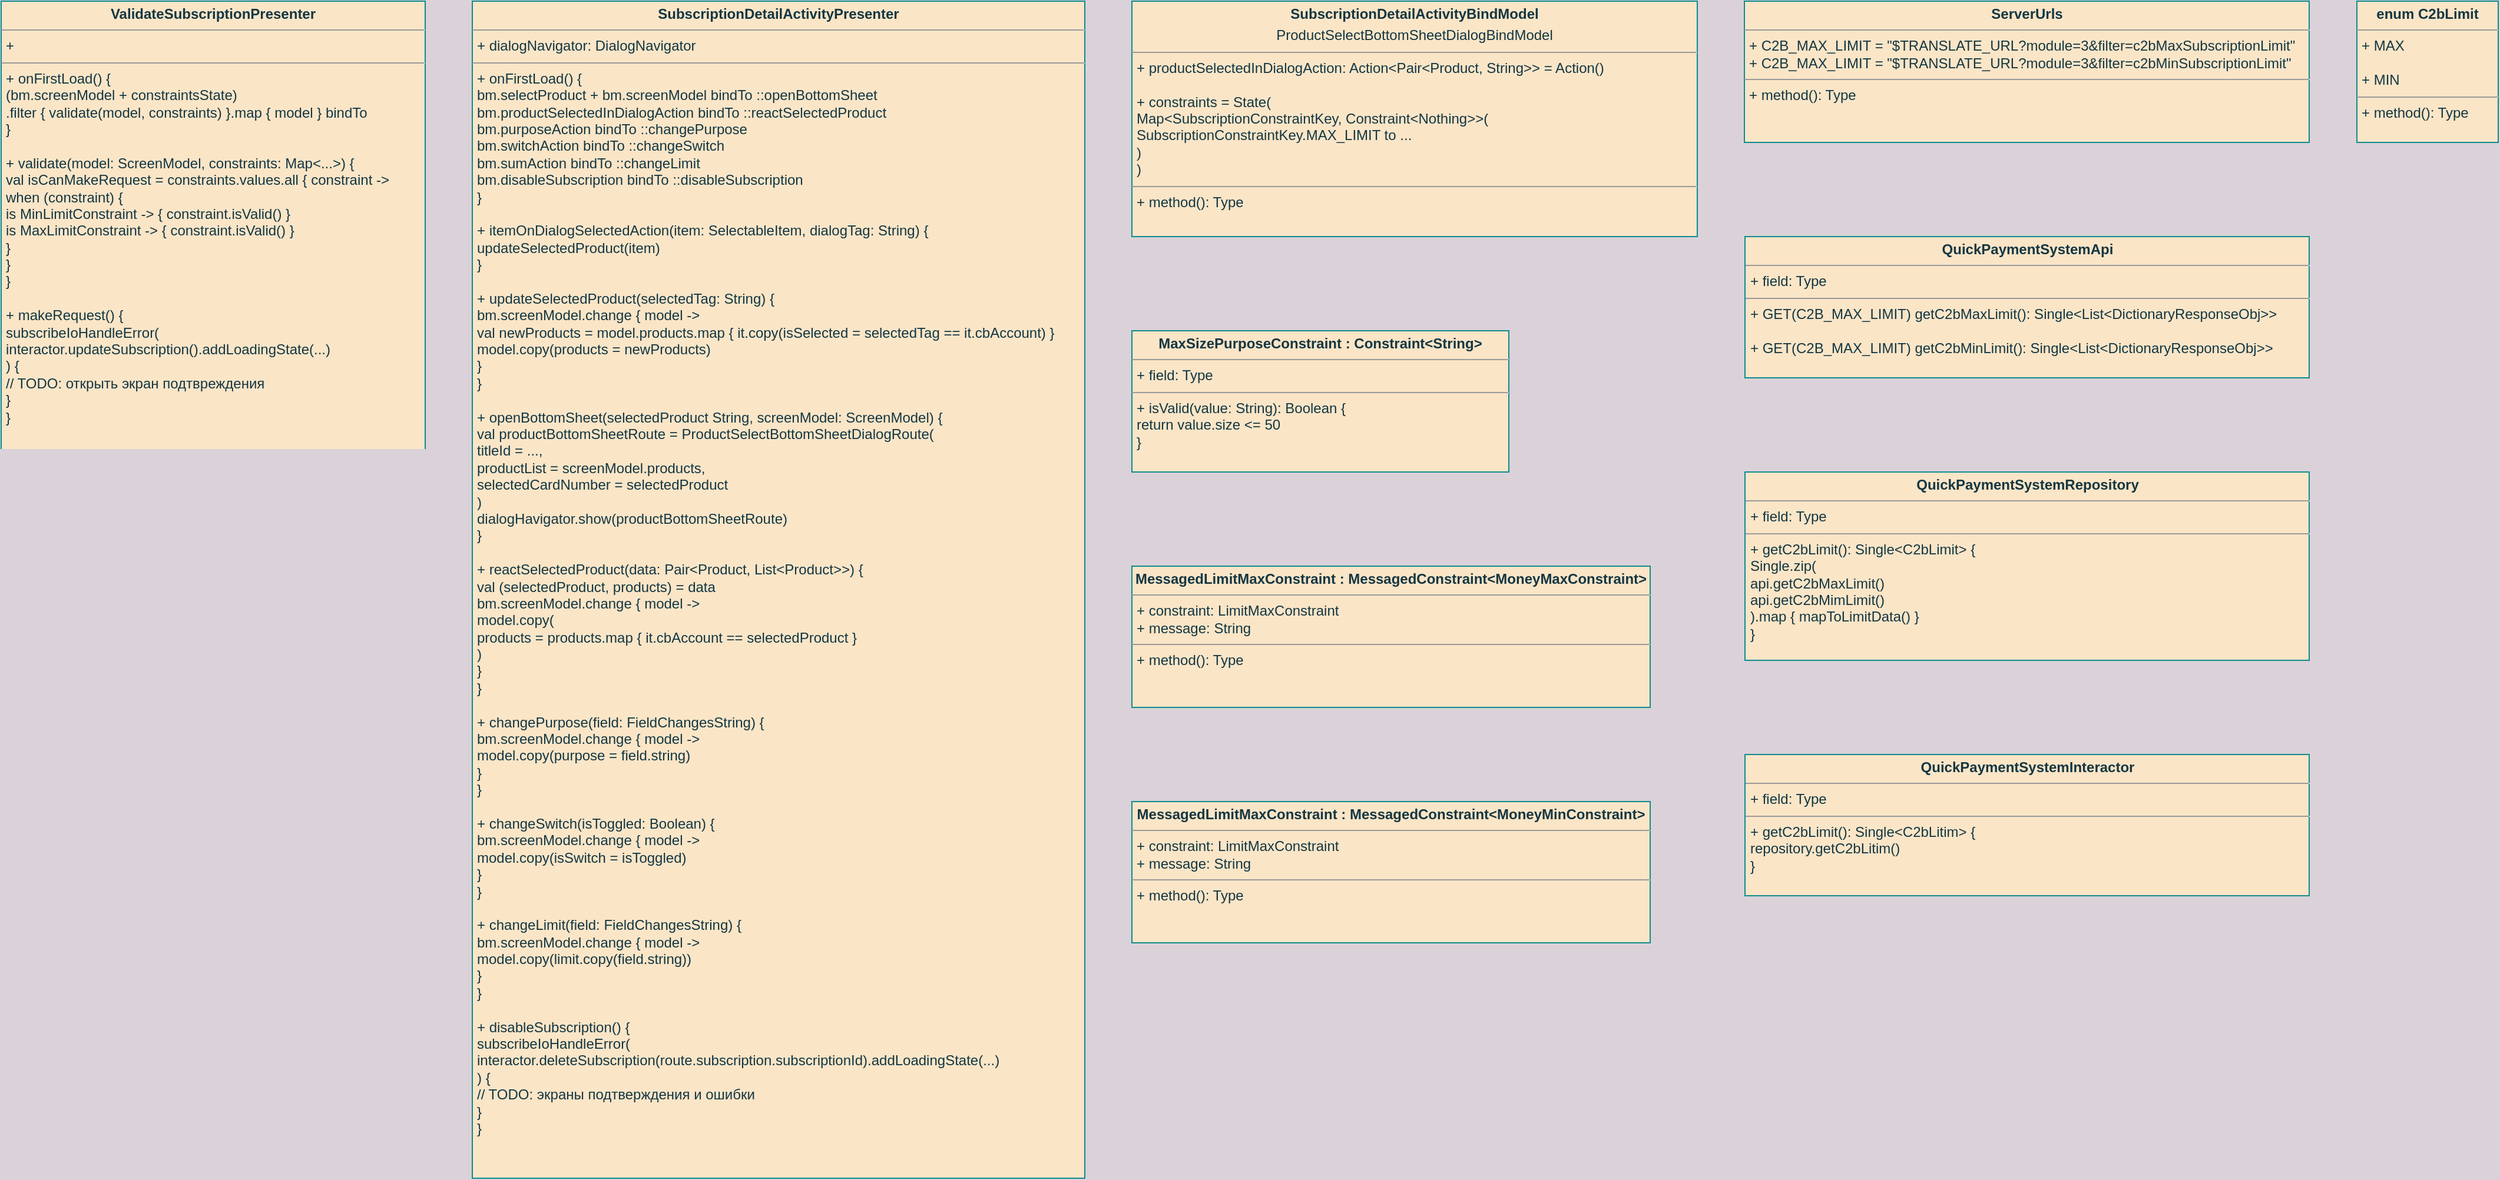 <mxfile version="20.0.4" type="github">
  <diagram id="dgySgIXKoiI1m48yWmHK" name="Page-1">
    <mxGraphModel dx="2010" dy="800" grid="1" gridSize="10" guides="1" tooltips="1" connect="1" arrows="1" fold="1" page="1" pageScale="1" pageWidth="827" pageHeight="1169" background="#DAD2D8" math="0" shadow="0">
      <root>
        <mxCell id="0" />
        <mxCell id="1" parent="0" />
        <mxCell id="nkkHQVLCM54U9WsjHT4e-6" value="&lt;p style=&quot;margin:0px;margin-top:4px;text-align:center;&quot;&gt;&lt;b&gt;MessagedLimitMaxConstraint : MessagedConstraint&amp;lt;MoneyMaxConstraint&amp;gt;&lt;br&gt;&lt;/b&gt;&lt;/p&gt;&lt;hr size=&quot;1&quot;&gt;&lt;p style=&quot;margin:0px;margin-left:4px;&quot;&gt;+ constraint: LimitMaxConstraint&lt;/p&gt;&lt;p style=&quot;margin:0px;margin-left:4px;&quot;&gt;+ message: String&lt;br&gt;&lt;/p&gt;&lt;hr size=&quot;1&quot;&gt;&lt;p style=&quot;margin:0px;margin-left:4px;&quot;&gt;+ method(): Type&lt;/p&gt;" style="verticalAlign=top;align=left;overflow=fill;fontSize=12;fontFamily=Helvetica;html=1;rounded=0;sketch=0;fontColor=#143642;strokeColor=#0F8B8D;fillColor=#FAE5C7;" vertex="1" parent="1">
          <mxGeometry x="680" y="600" width="440" height="120" as="geometry" />
        </mxCell>
        <mxCell id="GnEPdB5FuV8N0eEhSFUD-5" value="&lt;p style=&quot;margin:0px;margin-top:4px;text-align:center;&quot;&gt;&lt;b&gt;SubscriptionDetailActivityPresenter&lt;/b&gt;&lt;br&gt;&lt;/p&gt;&lt;hr size=&quot;1&quot;&gt;&lt;p style=&quot;margin:0px;margin-left:4px;&quot;&gt;+ dialogNavigator: DialogNavigator&lt;br&gt;&lt;/p&gt;&lt;hr size=&quot;1&quot;&gt;&lt;p style=&quot;margin:0px;margin-left:4px;&quot;&gt;+ onFirstLoad() {&lt;/p&gt;&lt;p style=&quot;margin:0px;margin-left:4px;&quot;&gt;bm.selectProduct + bm.screenModel bindTo ::openBottomSheet&lt;/p&gt;&lt;p style=&quot;margin:0px;margin-left:4px;&quot;&gt;bm.productSelectedInDialogAction bindTo ::reactSelectedProduct&lt;/p&gt;&lt;p style=&quot;margin:0px;margin-left:4px;&quot;&gt;bm.purposeAction bindTo ::changePurpose&lt;/p&gt;&lt;p style=&quot;margin:0px;margin-left:4px;&quot;&gt;bm.switchAction bindTo ::changeSwitch&lt;/p&gt;&lt;p style=&quot;margin:0px;margin-left:4px;&quot;&gt;bm.sumAction bindTo ::changeLimit&lt;br&gt;&lt;/p&gt;&lt;p style=&quot;margin:0px;margin-left:4px;&quot;&gt;bm.disableSubscription bindTo ::disableSubscription&lt;br&gt;&lt;/p&gt;&lt;p style=&quot;margin:0px;margin-left:4px;&quot;&gt;}&lt;br&gt;&lt;/p&gt;&lt;p style=&quot;margin:0px;margin-left:4px;&quot;&gt;&lt;br&gt;&lt;/p&gt;&lt;p style=&quot;margin:0px;margin-left:4px;&quot;&gt;+ itemOnDialogSelectedAction(item: SelectableItem, dialogTag: String) {&lt;/p&gt;&lt;p style=&quot;margin:0px;margin-left:4px;&quot;&gt;updateSelectedProduct(item)&lt;br&gt;&lt;/p&gt;&lt;p style=&quot;margin:0px;margin-left:4px;&quot;&gt;}&lt;/p&gt;&lt;p style=&quot;margin:0px;margin-left:4px;&quot;&gt;&lt;br&gt;&lt;/p&gt;&lt;p style=&quot;margin:0px;margin-left:4px;&quot;&gt;+ updateSelectedProduct(selectedTag: String) {&lt;/p&gt;&lt;p style=&quot;margin:0px;margin-left:4px;&quot;&gt;bm.screenModel.change { model -&amp;gt;&lt;/p&gt;&lt;p style=&quot;margin:0px;margin-left:4px;&quot;&gt;val newProducts = model.products.map { it.copy(isSelected = selectedTag == it.cbAccount) }&lt;br&gt;&lt;/p&gt;&lt;p style=&quot;margin:0px;margin-left:4px;&quot;&gt;model.copy(products = newProducts)&lt;br&gt;&lt;/p&gt;&lt;p style=&quot;margin:0px;margin-left:4px;&quot;&gt;}&lt;br&gt;&lt;/p&gt;&lt;p style=&quot;margin:0px;margin-left:4px;&quot;&gt;}&lt;br&gt;&lt;/p&gt;&lt;p style=&quot;margin:0px;margin-left:4px;&quot;&gt;&lt;br&gt;&lt;/p&gt;&lt;p style=&quot;margin:0px;margin-left:4px;&quot;&gt;+ openBottomSheet(selectedProduct String, screenModel: ScreenModel) {&lt;/p&gt;&lt;p style=&quot;margin:0px;margin-left:4px;&quot;&gt;val productBottomSheetRoute = ProductSelectBottomSheetDialogRoute(&lt;/p&gt;&lt;p style=&quot;margin:0px;margin-left:4px;&quot;&gt;titleId = ...,&lt;/p&gt;&lt;p style=&quot;margin:0px;margin-left:4px;&quot;&gt;productList = screenModel.products,&lt;/p&gt;&lt;p style=&quot;margin:0px;margin-left:4px;&quot;&gt;selectedCardNumber = selectedProduct&lt;br&gt;&lt;/p&gt;&lt;p style=&quot;margin:0px;margin-left:4px;&quot;&gt;)&lt;br&gt;&lt;/p&gt;&lt;p style=&quot;margin:0px;margin-left:4px;&quot;&gt;dialogHavigator.show(productBottomSheetRoute)&lt;br&gt;&lt;/p&gt;&lt;p style=&quot;margin:0px;margin-left:4px;&quot;&gt;}&lt;/p&gt;&lt;p style=&quot;margin:0px;margin-left:4px;&quot;&gt;&lt;br&gt;&lt;/p&gt;&lt;p style=&quot;margin:0px;margin-left:4px;&quot;&gt;+ reactSelectedProduct(data: Pair&amp;lt;Product, List&amp;lt;Product&amp;gt;&amp;gt;) {&lt;/p&gt;&lt;p style=&quot;margin:0px;margin-left:4px;&quot;&gt;val (selectedProduct, products) = data&lt;br&gt;&lt;/p&gt;&lt;p style=&quot;margin:0px;margin-left:4px;&quot;&gt;bm.screenModel.change { model -&amp;gt;&lt;br&gt;&lt;/p&gt;&lt;p style=&quot;margin:0px;margin-left:4px;&quot;&gt;model.copy(&lt;/p&gt;&lt;p style=&quot;margin:0px;margin-left:4px;&quot;&gt;products = products.map { it.cbAccount == selectedProduct }&lt;br&gt;&lt;/p&gt;&lt;p style=&quot;margin:0px;margin-left:4px;&quot;&gt;)&lt;br&gt;&lt;/p&gt;&lt;p style=&quot;margin:0px;margin-left:4px;&quot;&gt;}&lt;br&gt;&lt;/p&gt;&lt;p style=&quot;margin:0px;margin-left:4px;&quot;&gt;}&lt;/p&gt;&lt;p style=&quot;margin:0px;margin-left:4px;&quot;&gt;&lt;br&gt;&lt;/p&gt;&lt;p style=&quot;margin:0px;margin-left:4px;&quot;&gt;+ changePurpose(field: FieldChangesString) {&lt;/p&gt;&lt;p style=&quot;margin:0px;margin-left:4px;&quot;&gt;bm.screenModel.change { model -&amp;gt;&lt;br&gt;&lt;/p&gt;&lt;p style=&quot;margin:0px;margin-left:4px;&quot;&gt;model.copy(purpose = field.string)&lt;br&gt;&lt;/p&gt;&lt;p style=&quot;margin:0px;margin-left:4px;&quot;&gt;}&lt;br&gt;&lt;/p&gt;&lt;p style=&quot;margin:0px;margin-left:4px;&quot;&gt;}&lt;/p&gt;&lt;p style=&quot;margin:0px;margin-left:4px;&quot;&gt;&lt;br&gt;&lt;/p&gt;&lt;p style=&quot;margin:0px;margin-left:4px;&quot;&gt;+ changeSwitch(isToggled: Boolean) {&lt;/p&gt;&lt;p style=&quot;margin:0px;margin-left:4px;&quot;&gt;bm.screenModel.change { model -&amp;gt;&lt;br&gt;&lt;/p&gt;&lt;p style=&quot;margin:0px;margin-left:4px;&quot;&gt;model.copy(isSwitch = isToggled)&lt;br&gt;&lt;/p&gt;&lt;p style=&quot;margin:0px;margin-left:4px;&quot;&gt;}&lt;br&gt;&lt;/p&gt;&lt;p style=&quot;margin:0px;margin-left:4px;&quot;&gt;}&lt;/p&gt;&lt;p style=&quot;margin:0px;margin-left:4px;&quot;&gt;&lt;br&gt;&lt;/p&gt;&lt;p style=&quot;margin:0px;margin-left:4px;&quot;&gt;+ changeLimit(field: FieldChangesString) {&lt;/p&gt;&lt;p style=&quot;margin:0px;margin-left:4px;&quot;&gt;bm.screenModel.change { model -&amp;gt;&lt;br&gt;&lt;/p&gt;&lt;p style=&quot;margin:0px;margin-left:4px;&quot;&gt;model.copy(limit.copy(field.string))&lt;br&gt;&lt;/p&gt;&lt;p style=&quot;margin:0px;margin-left:4px;&quot;&gt;}&lt;br&gt;&lt;/p&gt;&lt;p style=&quot;margin:0px;margin-left:4px;&quot;&gt;}&lt;br&gt;&lt;/p&gt;&lt;p style=&quot;margin:0px;margin-left:4px;&quot;&gt;&lt;br&gt;&lt;/p&gt;&lt;p style=&quot;margin:0px;margin-left:4px;&quot;&gt;+ disableSubscription() {&lt;/p&gt;&lt;p style=&quot;margin:0px;margin-left:4px;&quot;&gt;subscribeIoHandleError(&lt;/p&gt;&lt;p style=&quot;margin:0px;margin-left:4px;&quot;&gt;interactor.deleteSubscription(route.subscription.subscriptionId).addLoadingState(...)&lt;br&gt;&lt;/p&gt;&lt;p style=&quot;margin:0px;margin-left:4px;&quot;&gt;) {&lt;/p&gt;&lt;p style=&quot;margin:0px;margin-left:4px;&quot;&gt;// TODO: экраны подтверждения и ошибки&lt;br&gt;&lt;/p&gt;&lt;p style=&quot;margin:0px;margin-left:4px;&quot;&gt;}&lt;br&gt;&lt;/p&gt;&lt;p style=&quot;margin:0px;margin-left:4px;&quot;&gt;}&lt;br&gt;&lt;/p&gt;" style="verticalAlign=top;align=left;overflow=fill;fontSize=12;fontFamily=Helvetica;html=1;rounded=0;sketch=0;fontColor=#143642;strokeColor=#0F8B8D;fillColor=#FAE5C7;" parent="1" vertex="1">
          <mxGeometry x="120" y="120" width="520" height="1000" as="geometry" />
        </mxCell>
        <mxCell id="GnEPdB5FuV8N0eEhSFUD-6" value="&lt;p style=&quot;margin:0px;margin-top:4px;text-align:center;&quot;&gt;&lt;b&gt;SubscriptionDetailActivityBindModel&lt;/b&gt;&lt;/p&gt;&lt;p style=&quot;margin:0px;margin-top:4px;text-align:center;&quot;&gt;ProductSelectBottomSheetDialogBindModel&lt;b&gt;&lt;br&gt;&lt;/b&gt;&lt;/p&gt;&lt;hr size=&quot;1&quot;&gt;&lt;p style=&quot;margin:0px;margin-left:4px;&quot;&gt;+ productSelectedInDialogAction: Action&amp;lt;Pair&amp;lt;Product, String&amp;gt;&amp;gt; = Action()&lt;/p&gt;&lt;p style=&quot;margin:0px;margin-left:4px;&quot;&gt;&lt;br&gt;&lt;/p&gt;&lt;p style=&quot;margin:0px;margin-left:4px;&quot;&gt;+ constraints = State(&lt;/p&gt;&lt;p style=&quot;margin:0px;margin-left:4px;&quot;&gt;Map&amp;lt;SubscriptionConstraintKey, Constraint&amp;lt;Nothing&amp;gt;&amp;gt;(&lt;/p&gt;&lt;p style=&quot;margin:0px;margin-left:4px;&quot;&gt;SubscriptionConstraintKey.MAX_LIMIT to ...&lt;br&gt;&lt;/p&gt;&lt;p style=&quot;margin:0px;margin-left:4px;&quot;&gt;)&lt;br&gt;&lt;/p&gt;&lt;p style=&quot;margin:0px;margin-left:4px;&quot;&gt;)&lt;br&gt;&lt;/p&gt;&lt;hr size=&quot;1&quot;&gt;&lt;p style=&quot;margin:0px;margin-left:4px;&quot;&gt;+ method(): Type&lt;/p&gt;" style="verticalAlign=top;align=left;overflow=fill;fontSize=12;fontFamily=Helvetica;html=1;rounded=0;sketch=0;fontColor=#143642;strokeColor=#0F8B8D;fillColor=#FAE5C7;" parent="1" vertex="1">
          <mxGeometry x="680" y="120" width="480" height="200" as="geometry" />
        </mxCell>
        <mxCell id="GnEPdB5FuV8N0eEhSFUD-7" value="&lt;p style=&quot;margin:0px;margin-top:4px;text-align:center;&quot;&gt;&lt;b&gt;MaxSizePurposeConstraint : Constraint&amp;lt;String&amp;gt;&lt;br&gt;&lt;/b&gt;&lt;/p&gt;&lt;hr size=&quot;1&quot;&gt;&lt;p style=&quot;margin:0px;margin-left:4px;&quot;&gt;+ field: Type&lt;/p&gt;&lt;hr size=&quot;1&quot;&gt;&lt;p style=&quot;margin:0px;margin-left:4px;&quot;&gt;+ isValid(value: String): Boolean {&lt;/p&gt;&lt;p style=&quot;margin:0px;margin-left:4px;&quot;&gt;return value.size &amp;lt;= 50&lt;br&gt;&lt;/p&gt;&lt;p style=&quot;margin:0px;margin-left:4px;&quot;&gt;}&lt;br&gt;&lt;/p&gt;" style="verticalAlign=top;align=left;overflow=fill;fontSize=12;fontFamily=Helvetica;html=1;rounded=0;sketch=0;fontColor=#143642;strokeColor=#0F8B8D;fillColor=#FAE5C7;" parent="1" vertex="1">
          <mxGeometry x="680" y="400" width="320" height="120" as="geometry" />
        </mxCell>
        <mxCell id="GnEPdB5FuV8N0eEhSFUD-8" value="&lt;p style=&quot;margin:0px;margin-top:4px;text-align:center;&quot;&gt;&lt;b&gt;ServerUrls&lt;/b&gt;&lt;/p&gt;&lt;hr size=&quot;1&quot;&gt;&lt;p style=&quot;margin:0px;margin-left:4px;&quot;&gt;+ C2B_MAX_LIMIT = &quot;$TRANSLATE_URL?module=3&amp;amp;filter=c2bMaxSubscriptionLimit&quot;&lt;/p&gt;&lt;p style=&quot;margin:0px;margin-left:4px;&quot;&gt;+ C2B_MAX_LIMIT = &quot;$TRANSLATE_URL?module=3&amp;amp;filter=c2bMinSubscriptionLimit&quot;&lt;br&gt;&lt;/p&gt;&lt;hr size=&quot;1&quot;&gt;&lt;p style=&quot;margin:0px;margin-left:4px;&quot;&gt;+ method(): Type&lt;/p&gt;" style="verticalAlign=top;align=left;overflow=fill;fontSize=12;fontFamily=Helvetica;html=1;rounded=0;sketch=0;fontColor=#143642;strokeColor=#0F8B8D;fillColor=#FAE5C7;" parent="1" vertex="1">
          <mxGeometry x="1200" y="120" width="479.5" height="120" as="geometry" />
        </mxCell>
        <mxCell id="nkkHQVLCM54U9WsjHT4e-2" value="&lt;p style=&quot;margin:0px;margin-top:4px;text-align:center;&quot;&gt;&lt;b&gt;QuickPaymentSystemApi&lt;/b&gt;&lt;/p&gt;&lt;hr size=&quot;1&quot;&gt;&lt;p style=&quot;margin:0px;margin-left:4px;&quot;&gt;+ field: Type&lt;/p&gt;&lt;hr size=&quot;1&quot;&gt;&lt;p style=&quot;margin:0px;margin-left:4px;&quot;&gt;+ GET(C2B_MAX_LIMIT) getC2bMaxLimit(): Single&amp;lt;List&amp;lt;DictionaryResponseObj&amp;gt;&amp;gt;&lt;/p&gt;&lt;p style=&quot;margin:0px;margin-left:4px;&quot;&gt;&lt;br&gt;&lt;/p&gt;&lt;p style=&quot;margin:0px;margin-left:4px;&quot;&gt;+ GET(C2B_MAX_LIMIT) getC2bMinLimit(): Single&amp;lt;List&amp;lt;DictionaryResponseObj&amp;gt;&amp;gt;&lt;br&gt;&lt;/p&gt;" style="verticalAlign=top;align=left;overflow=fill;fontSize=12;fontFamily=Helvetica;html=1;rounded=0;sketch=0;fontColor=#143642;strokeColor=#0F8B8D;fillColor=#FAE5C7;" vertex="1" parent="1">
          <mxGeometry x="1200.5" y="320" width="479" height="120" as="geometry" />
        </mxCell>
        <mxCell id="nkkHQVLCM54U9WsjHT4e-3" value="&lt;p style=&quot;margin:0px;margin-top:4px;text-align:center;&quot;&gt;&lt;b&gt;QuickPaymentSystemRepository&lt;/b&gt;&lt;/p&gt;&lt;hr size=&quot;1&quot;&gt;&lt;p style=&quot;margin:0px;margin-left:4px;&quot;&gt;+ field: Type&lt;/p&gt;&lt;hr size=&quot;1&quot;&gt;&lt;p style=&quot;margin:0px;margin-left:4px;&quot;&gt;+ getC2bLimit(): Single&amp;lt;C2bLimit&amp;gt; {&lt;/p&gt;&lt;p style=&quot;margin:0px;margin-left:4px;&quot;&gt;Single.zip(&lt;/p&gt;&lt;p style=&quot;margin:0px;margin-left:4px;&quot;&gt;api.getC2bMaxLimit()&lt;/p&gt;&lt;p style=&quot;margin:0px;margin-left:4px;&quot;&gt;api.getC2bMimLimit()&lt;/p&gt;&lt;p style=&quot;margin:0px;margin-left:4px;&quot;&gt;).map { mapToLimitData() }&lt;br&gt;&lt;/p&gt;&lt;p style=&quot;margin:0px;margin-left:4px;&quot;&gt;}&lt;br&gt;&lt;/p&gt;" style="verticalAlign=top;align=left;overflow=fill;fontSize=12;fontFamily=Helvetica;html=1;rounded=0;sketch=0;fontColor=#143642;strokeColor=#0F8B8D;fillColor=#FAE5C7;" vertex="1" parent="1">
          <mxGeometry x="1200.5" y="520" width="479" height="160" as="geometry" />
        </mxCell>
        <mxCell id="nkkHQVLCM54U9WsjHT4e-4" value="&lt;p style=&quot;margin:0px;margin-top:4px;text-align:center;&quot;&gt;&lt;b&gt;QuickPaymentSystemInteractor&lt;/b&gt;&lt;/p&gt;&lt;hr size=&quot;1&quot;&gt;&lt;p style=&quot;margin:0px;margin-left:4px;&quot;&gt;+ field: Type&lt;/p&gt;&lt;hr size=&quot;1&quot;&gt;&lt;p style=&quot;margin:0px;margin-left:4px;&quot;&gt;+ getC2bLimit(): Single&amp;lt;C2bLitim&amp;gt; {&lt;/p&gt;&lt;p style=&quot;margin:0px;margin-left:4px;&quot;&gt;repository.getC2bLitim()&lt;br&gt;&lt;/p&gt;&lt;p style=&quot;margin:0px;margin-left:4px;&quot;&gt;}&lt;br&gt;&lt;/p&gt;" style="verticalAlign=top;align=left;overflow=fill;fontSize=12;fontFamily=Helvetica;html=1;rounded=0;sketch=0;fontColor=#143642;strokeColor=#0F8B8D;fillColor=#FAE5C7;" vertex="1" parent="1">
          <mxGeometry x="1200.5" y="760" width="479" height="120" as="geometry" />
        </mxCell>
        <mxCell id="nkkHQVLCM54U9WsjHT4e-5" value="&lt;p style=&quot;margin:0px;margin-top:4px;text-align:center;&quot;&gt;&lt;b&gt;enum C2bLimit&lt;/b&gt;&lt;/p&gt;&lt;hr size=&quot;1&quot;&gt;&lt;p style=&quot;margin:0px;margin-left:4px;&quot;&gt;+ MAX&lt;/p&gt;&lt;p style=&quot;margin:0px;margin-left:4px;&quot;&gt;&lt;br&gt;&lt;/p&gt;&lt;p style=&quot;margin:0px;margin-left:4px;&quot;&gt;+ MIN&lt;br&gt;&lt;/p&gt;&lt;hr size=&quot;1&quot;&gt;&lt;p style=&quot;margin:0px;margin-left:4px;&quot;&gt;+ method(): Type&lt;/p&gt;" style="verticalAlign=top;align=left;overflow=fill;fontSize=12;fontFamily=Helvetica;html=1;rounded=0;sketch=0;fontColor=#143642;strokeColor=#0F8B8D;fillColor=#FAE5C7;" vertex="1" parent="1">
          <mxGeometry x="1720" y="120" width="120" height="120" as="geometry" />
        </mxCell>
        <mxCell id="nkkHQVLCM54U9WsjHT4e-8" value="&lt;p style=&quot;margin:0px;margin-top:4px;text-align:center;&quot;&gt;&lt;b&gt;MessagedLimitMaxConstraint : MessagedConstraint&amp;lt;MoneyMinConstraint&amp;gt;&lt;br&gt;&lt;/b&gt;&lt;/p&gt;&lt;hr size=&quot;1&quot;&gt;&lt;p style=&quot;margin:0px;margin-left:4px;&quot;&gt;+ constraint: LimitMaxConstraint&lt;/p&gt;&lt;p style=&quot;margin:0px;margin-left:4px;&quot;&gt;+ message: String&lt;br&gt;&lt;/p&gt;&lt;hr size=&quot;1&quot;&gt;&lt;p style=&quot;margin:0px;margin-left:4px;&quot;&gt;+ method(): Type&lt;/p&gt;" style="verticalAlign=top;align=left;overflow=fill;fontSize=12;fontFamily=Helvetica;html=1;rounded=0;sketch=0;fontColor=#143642;strokeColor=#0F8B8D;fillColor=#FAE5C7;" vertex="1" parent="1">
          <mxGeometry x="680" y="800" width="440" height="120" as="geometry" />
        </mxCell>
        <mxCell id="nkkHQVLCM54U9WsjHT4e-10" value="&lt;p style=&quot;margin:0px;margin-top:4px;text-align:center;&quot;&gt;&lt;b&gt;ValidateSubscriptionPresenter&lt;/b&gt;&lt;/p&gt;&lt;hr size=&quot;1&quot;&gt;&lt;p style=&quot;margin:0px;margin-left:4px;&quot;&gt;+&lt;/p&gt;&lt;hr size=&quot;1&quot;&gt;&lt;p style=&quot;margin:0px;margin-left:4px;&quot;&gt;+ onFirstLoad() {&lt;/p&gt;&lt;p style=&quot;margin:0px;margin-left:4px;&quot;&gt;(bm.screenModel + constraintsState)&lt;/p&gt;&lt;p style=&quot;margin:0px;margin-left:4px;&quot;&gt;.filter { validate(model, constraints) }.map { model } bindTo &lt;br&gt;&lt;/p&gt;&lt;p style=&quot;margin:0px;margin-left:4px;&quot;&gt;}&lt;/p&gt;&lt;p style=&quot;margin:0px;margin-left:4px;&quot;&gt;&lt;br&gt;&lt;/p&gt;&lt;p style=&quot;margin:0px;margin-left:4px;&quot;&gt;+ validate(model: ScreenModel, constraints: Map&amp;lt;...&amp;gt;) {&lt;/p&gt;&lt;p style=&quot;margin:0px;margin-left:4px;&quot;&gt;val isCanMakeRequest = constraints.values.all { constraint -&amp;gt;&lt;br&gt;&lt;/p&gt;&lt;p style=&quot;margin:0px;margin-left:4px;&quot;&gt;when (constraint) {&lt;/p&gt;&lt;p style=&quot;margin:0px;margin-left:4px;&quot;&gt;is MinLimitConstraint -&amp;gt; { constraint.isValid() }&lt;/p&gt;&lt;p style=&quot;margin:0px;margin-left:4px;&quot;&gt;is MaxLimitConstraint -&amp;gt; { constraint.isValid() }&lt;/p&gt;&lt;p style=&quot;margin:0px;margin-left:4px;&quot;&gt;}&lt;br&gt;&lt;/p&gt;&lt;p style=&quot;margin:0px;margin-left:4px;&quot;&gt;}&lt;br&gt;&lt;/p&gt;&lt;p style=&quot;margin:0px;margin-left:4px;&quot;&gt;}&lt;/p&gt;&lt;p style=&quot;margin:0px;margin-left:4px;&quot;&gt;&lt;br&gt;&lt;/p&gt;&lt;p style=&quot;margin:0px;margin-left:4px;&quot;&gt;+ makeRequest() {&lt;/p&gt;&lt;p style=&quot;margin:0px;margin-left:4px;&quot;&gt;subscribeIoHandleError(&lt;/p&gt;&lt;p style=&quot;margin:0px;margin-left:4px;&quot;&gt;interactor.updateSubscription().addLoadingState(...)&lt;br&gt;&lt;/p&gt;&lt;p style=&quot;margin:0px;margin-left:4px;&quot;&gt;) {&lt;/p&gt;&lt;p style=&quot;margin:0px;margin-left:4px;&quot;&gt;// TODO: открыть экран подтвреждения&lt;br&gt;&lt;/p&gt;&lt;p style=&quot;margin:0px;margin-left:4px;&quot;&gt;}&lt;br&gt;&lt;/p&gt;&lt;p style=&quot;margin:0px;margin-left:4px;&quot;&gt;}&lt;br&gt;&lt;/p&gt;" style="verticalAlign=top;align=left;overflow=fill;fontSize=12;fontFamily=Helvetica;html=1;rounded=0;sketch=0;fontColor=#143642;strokeColor=#0F8B8D;fillColor=#FAE5C7;" vertex="1" parent="1">
          <mxGeometry x="-280" y="120" width="360" height="400" as="geometry" />
        </mxCell>
      </root>
    </mxGraphModel>
  </diagram>
</mxfile>
